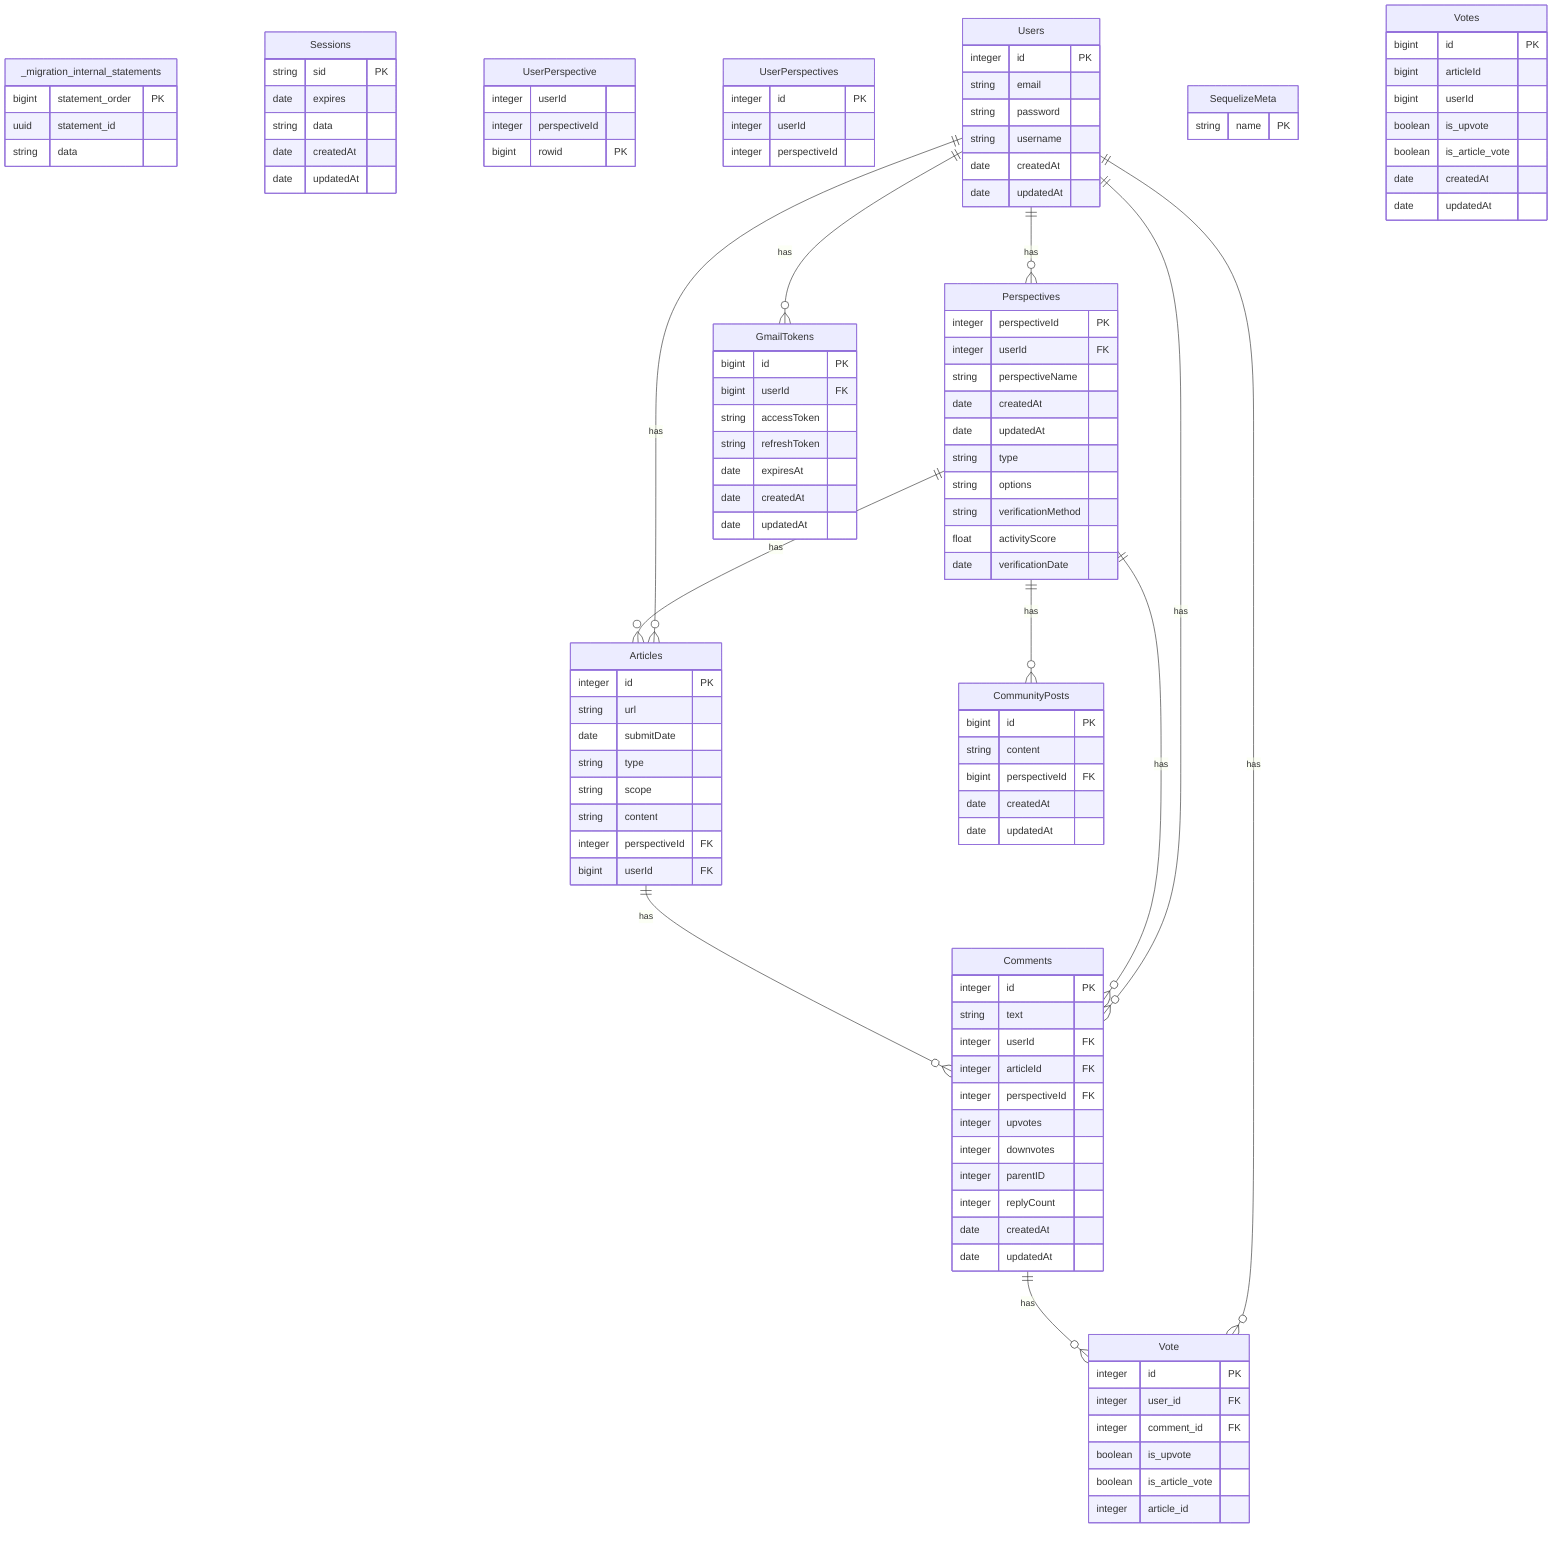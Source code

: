 erDiagram
    _migration_internal_statements {
        bigint statement_order PK
        uuid statement_id
        string data
    }
    Articles {
        integer id PK
        string url
        date submitDate
        string type
        string scope
        string content
        integer perspectiveId FK
        bigint userId FK
    }
    Comments {
        integer id PK
        string text
        integer userId FK
        integer articleId FK
        integer perspectiveId FK
        integer upvotes
        integer downvotes
        integer parentID
        integer replyCount
        date createdAt
        date updatedAt
    }
    Perspectives {
        integer perspectiveId PK
        integer userId FK
        string perspectiveName
        date createdAt
        date updatedAt
        string type
        string options
        string verificationMethod
        float activityScore
        date verificationDate
    }
    Sessions {
        string sid PK
        date expires
        string data
        date createdAt
        date updatedAt
    }
    UserPerspective {
        integer userId
        integer perspectiveId
        bigint rowid PK
    }
    UserPerspectives {
        integer id PK
        integer userId
        integer perspectiveId
    }
    Users {
        integer id PK
        string email
        string password
        string username
        date createdAt
        date updatedAt
    }
    Vote {
        integer id PK
        integer user_id FK
        integer comment_id FK
        boolean is_upvote
        boolean is_article_vote
        integer article_id
    }
    SequelizeMeta {
        string name PK
    }
    Votes {
        bigint id PK
        bigint articleId
        bigint userId
        boolean is_upvote
        boolean is_article_vote
        date createdAt
        date updatedAt
    }
    CommunityPosts {
        bigint id PK
        string content
        bigint perspectiveId FK
        date createdAt
        date updatedAt
    }
    GmailTokens {
        bigint id PK
        bigint userId FK
        string accessToken
        string refreshToken
        date expiresAt
        date createdAt
        date updatedAt
    }
    Perspectives ||--o{ Articles : has
    Users ||--o{ Articles : has
    Articles ||--o{ Comments : has
    Perspectives ||--o{ Comments : has
    Users ||--o{ Comments : has
    Users ||--o{ Perspectives : has
    Comments ||--o{ Vote : has
    Users ||--o{ Vote : has
    Perspectives ||--o{ CommunityPosts : has
    Users ||--o{ GmailTokens : has